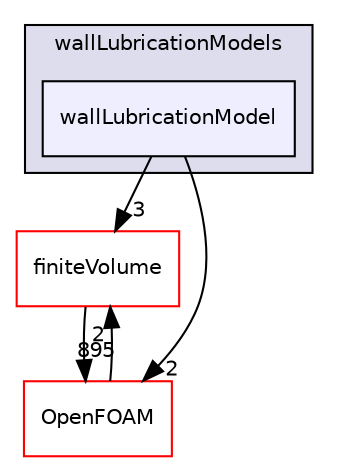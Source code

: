 digraph "src/phaseSystemModels/reactingEulerFoam/interfacialModels/wallLubricationModels/wallLubricationModel" {
  bgcolor=transparent;
  compound=true
  node [ fontsize="10", fontname="Helvetica"];
  edge [ labelfontsize="10", labelfontname="Helvetica"];
  subgraph clusterdir_d0b28b2a7b033db7a6a83b34c88586b1 {
    graph [ bgcolor="#ddddee", pencolor="black", label="wallLubricationModels" fontname="Helvetica", fontsize="10", URL="dir_d0b28b2a7b033db7a6a83b34c88586b1.html"]
  dir_051abb8076169ffb3a8a27b4124ffc6e [shape=box, label="wallLubricationModel", style="filled", fillcolor="#eeeeff", pencolor="black", URL="dir_051abb8076169ffb3a8a27b4124ffc6e.html"];
  }
  dir_9bd15774b555cf7259a6fa18f99fe99b [shape=box label="finiteVolume" color="red" URL="dir_9bd15774b555cf7259a6fa18f99fe99b.html"];
  dir_c5473ff19b20e6ec4dfe5c310b3778a8 [shape=box label="OpenFOAM" color="red" URL="dir_c5473ff19b20e6ec4dfe5c310b3778a8.html"];
  dir_9bd15774b555cf7259a6fa18f99fe99b->dir_c5473ff19b20e6ec4dfe5c310b3778a8 [headlabel="895", labeldistance=1.5 headhref="dir_000814_002151.html"];
  dir_051abb8076169ffb3a8a27b4124ffc6e->dir_9bd15774b555cf7259a6fa18f99fe99b [headlabel="3", labeldistance=1.5 headhref="dir_003197_000814.html"];
  dir_051abb8076169ffb3a8a27b4124ffc6e->dir_c5473ff19b20e6ec4dfe5c310b3778a8 [headlabel="2", labeldistance=1.5 headhref="dir_003197_002151.html"];
  dir_c5473ff19b20e6ec4dfe5c310b3778a8->dir_9bd15774b555cf7259a6fa18f99fe99b [headlabel="2", labeldistance=1.5 headhref="dir_002151_000814.html"];
}
